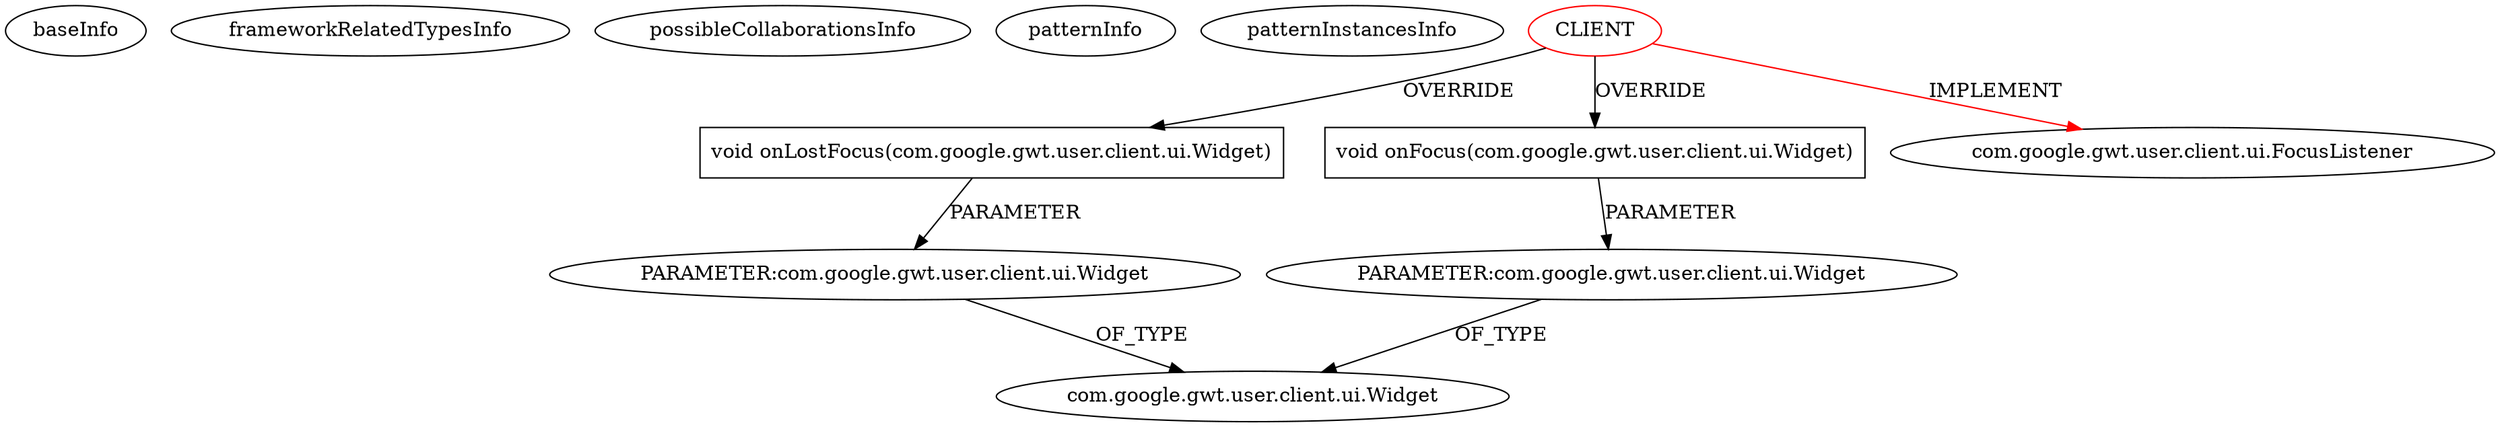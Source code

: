 digraph {
baseInfo[graphId=1246,category="pattern",isAnonymous=false,possibleRelation=false]
frameworkRelatedTypesInfo[0="com.google.gwt.user.client.ui.FocusListener"]
possibleCollaborationsInfo[]
patternInfo[frequency=4.0,patternRootClient=0]
patternInstancesInfo[0="hmiguellima-ugat~/hmiguellima-ugat/ugat-master/src/org/ucp/gwt/widgets/HintedTextBox.java~HintedTextBox~3006",1="hmiguellima-ugat~/hmiguellima-ugat/ugat-master/src/org/ucp/gwt/widgets/MVCTable.java~TableFocusListener~3016",2="hmiguellima-ugat~/hmiguellima-ugat/ugat-master/src/org/ucp/gwt/widgets/DefaultTableCellEditor.java~DefaultFocusListener~2978",3="hmiguellima-ugat~/hmiguellima-ugat/ugat-master/src/org/ucp/gwt/widgets/BalloonDecorator.java~BalloonDecorator~3037"]
7[label="void onLostFocus(com.google.gwt.user.client.ui.Widget)",vertexType="OVERRIDING_METHOD_DECLARATION",isFrameworkType=false,shape=box]
8[label="PARAMETER:com.google.gwt.user.client.ui.Widget",vertexType="PARAMETER_DECLARATION",isFrameworkType=false]
0[label="CLIENT",vertexType="ROOT_CLIENT_CLASS_DECLARATION",isFrameworkType=false,color=red]
4[label="void onFocus(com.google.gwt.user.client.ui.Widget)",vertexType="OVERRIDING_METHOD_DECLARATION",isFrameworkType=false,shape=box]
5[label="PARAMETER:com.google.gwt.user.client.ui.Widget",vertexType="PARAMETER_DECLARATION",isFrameworkType=false]
2[label="com.google.gwt.user.client.ui.FocusListener",vertexType="FRAMEWORK_INTERFACE_TYPE",isFrameworkType=false]
6[label="com.google.gwt.user.client.ui.Widget",vertexType="FRAMEWORK_CLASS_TYPE",isFrameworkType=false]
5->6[label="OF_TYPE"]
0->7[label="OVERRIDE"]
4->5[label="PARAMETER"]
7->8[label="PARAMETER"]
0->4[label="OVERRIDE"]
0->2[label="IMPLEMENT",color=red]
8->6[label="OF_TYPE"]
}
